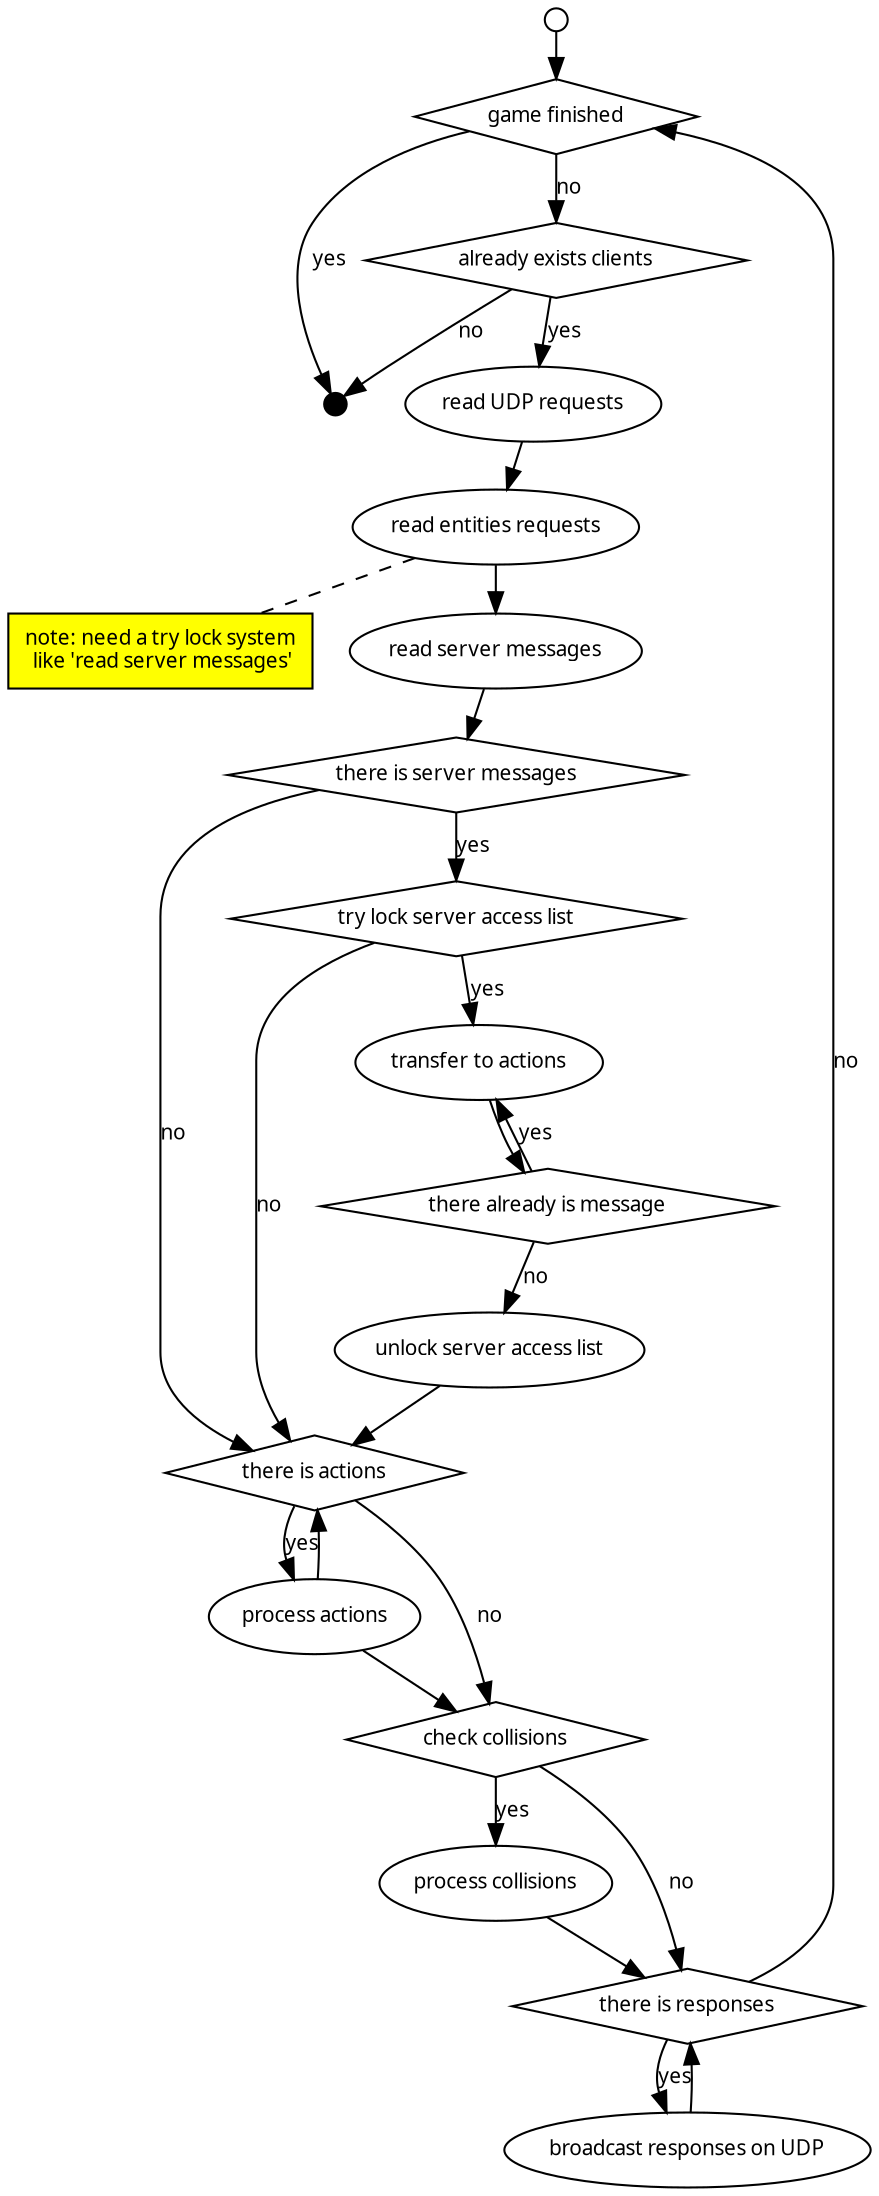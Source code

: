 digraph uml {
	graph	[fontname=Verdana, fontsize=8, ranksep=0.3];
	node	[fontname=Verdana, fontsize=10];
	edge	[fontname=Verdana, fontsize=10];

// The start
	"start"	
		[shape=circle, label="", height=0.15];
	"end"
		[shape=point, label="", height=0.15, style=filled, fillcolor=black];

// The main loop conditions
	"game finished"
		[shape=diamond];
	"already exists clients"
		[shape=diamond];

	"start"						-> "game finished";
	"game finished"				-> "end"
		[label=yes];
	"game finished"				-> "already exists clients"
		[label=no];
	"already exists clients"	-> "end"
		[label=no];

// Reading incoming data
	"read UDP requests"
		[shape=ellipse];
	"read entities requests"
		[shape=ellipse];
	"note: need a try lock system\l like 'read server messages'"
		[shape=record, style=filled, fillcolor=yellow];
	"read server messages"
		[shape=ellipse];

	"already exists clients"	-> "read UDP requests"
		[label=yes];
	"read UDP requests"			-> "read entities requests";
	"read entities requests"	-> "read server messages";
	"read entities requests"	-> "note: need a try lock system\l like 'read server messages'"
		[arrowhead=none, style=dashed];

// Processing data
	"there is actions"
		[shape=diamond];
	"process actions"
		[shape=ellipse];

	"there is actions"			-> "process actions"
		[label=yes];
	"process actions"			-> "there is actions";

// Server message reading (mutex)
	"there is server messages"
		[shape=diamond];
	"try lock server access list"
		[shape=diamond];
	"there already is message"
		[shape=diamond];
	"transfer to actions"
		[shape=ellipse];
	"unlock server access list"
		[shape=ellipse];

	"read server messages"			-> "there is server messages";
	"there is server messages"		-> "there is actions"
		[label=no];
	"there is server messages"		-> "try lock server access list"
		[label=yes];
	"try lock server access list"	-> "there is actions"
		[label=no];
	"try lock server access list"	-> "transfer to actions"
		[label=yes];
	"transfer to actions"			-> "there already is message";
	"there already is message"		-> "transfer to actions"
		[label=yes];
	"there already is message"		-> "unlock server access list"
		[label=no];
	"unlock server access list"		-> "there is actions";

// Check collisions
	"check collisions"
		[shape=diamond];
	"process collisions"
		[shape=ellipse];

	"process actions"				-> "check collisions";
	"there is actions"				-> "check collisions"
		[label=no];
	"check collisions"				-> "process collisions"
		[label=yes];

// Inform client
	"there is responses"
		[shape=diamond];
	"broadcast responses on UDP"
		[shape=ellipse];

	"process collisions"			-> "there is responses";
	"check collisions"				-> "there is responses"
		[label=no];
	"there is responses"			-> "game finished"
		[label=no];
	"there is responses"			-> "broadcast responses on UDP"
		[label=yes];
	"broadcast responses on UDP"	-> "there is responses";
}
